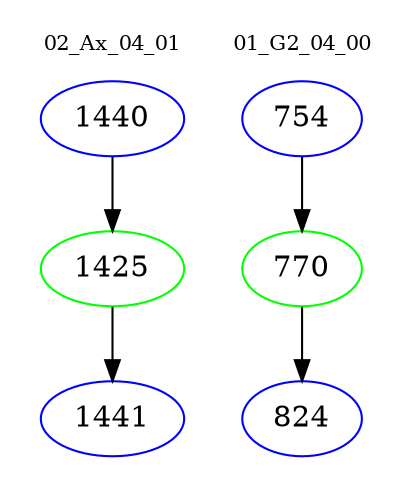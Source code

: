 digraph{
subgraph cluster_0 {
color = white
label = "02_Ax_04_01";
fontsize=10;
T0_1440 [label="1440", color="blue"]
T0_1440 -> T0_1425 [color="black"]
T0_1425 [label="1425", color="green"]
T0_1425 -> T0_1441 [color="black"]
T0_1441 [label="1441", color="blue"]
}
subgraph cluster_1 {
color = white
label = "01_G2_04_00";
fontsize=10;
T1_754 [label="754", color="blue"]
T1_754 -> T1_770 [color="black"]
T1_770 [label="770", color="green"]
T1_770 -> T1_824 [color="black"]
T1_824 [label="824", color="blue"]
}
}
